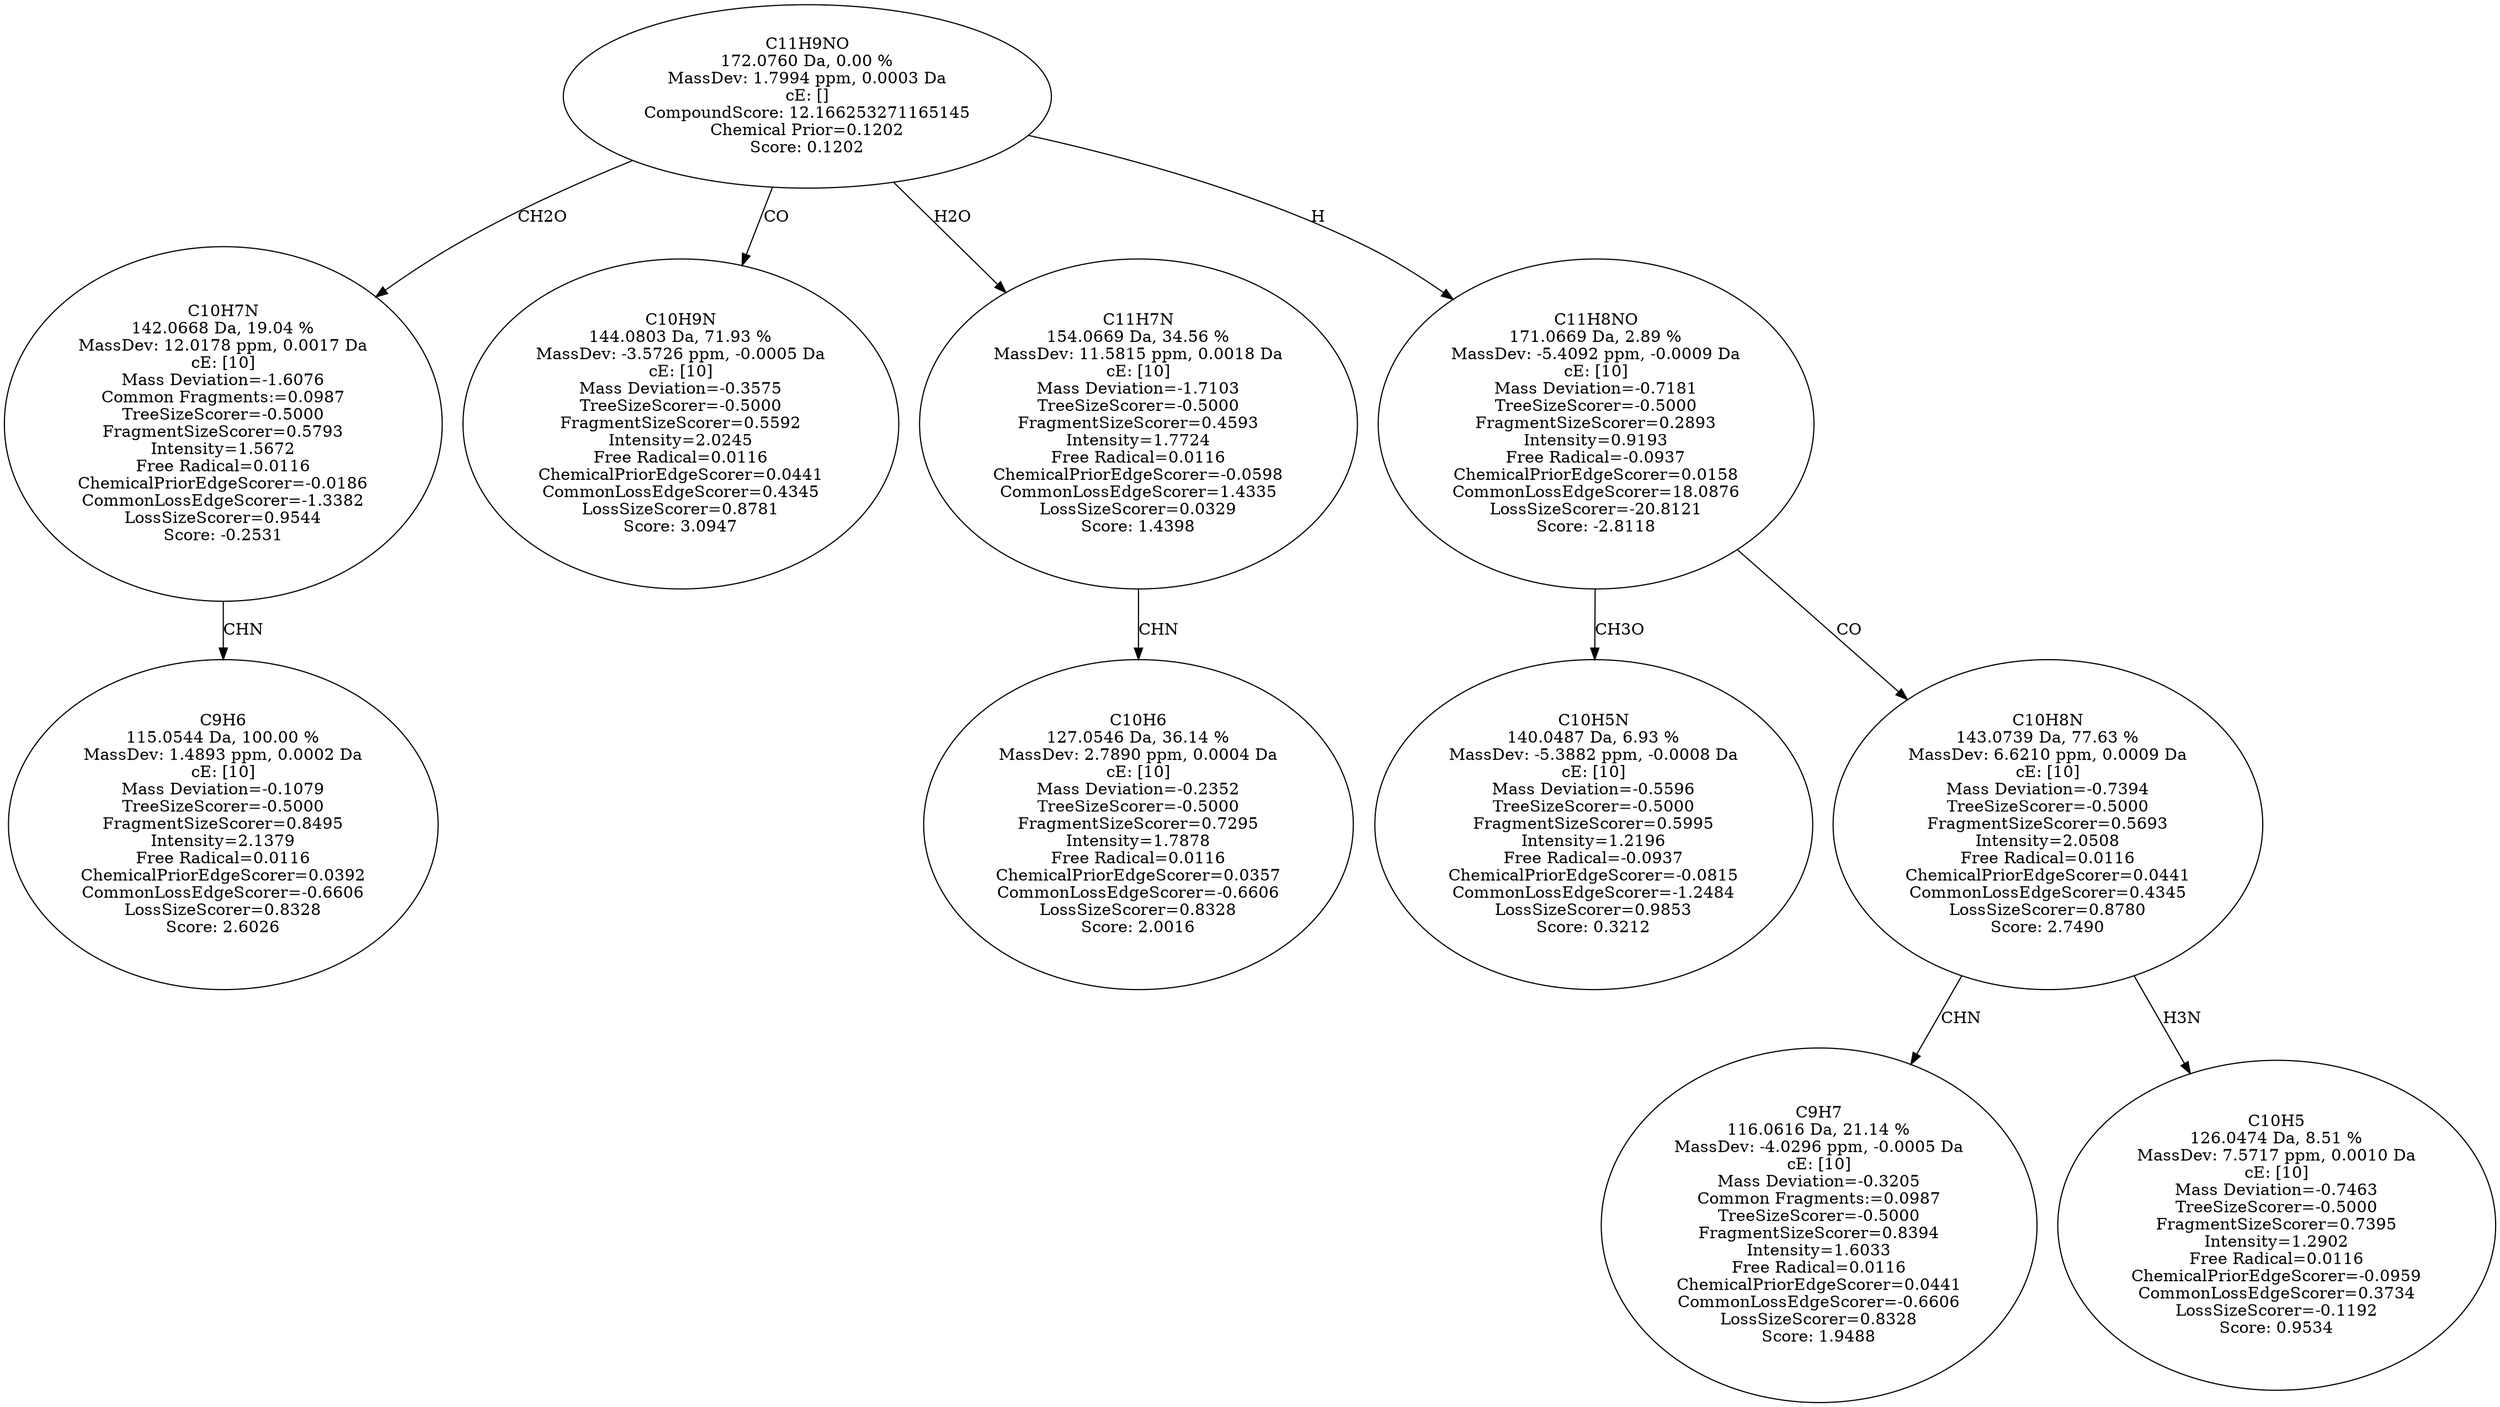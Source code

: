 strict digraph {
v1 [label="C9H6\n115.0544 Da, 100.00 %\nMassDev: 1.4893 ppm, 0.0002 Da\ncE: [10]\nMass Deviation=-0.1079\nTreeSizeScorer=-0.5000\nFragmentSizeScorer=0.8495\nIntensity=2.1379\nFree Radical=0.0116\nChemicalPriorEdgeScorer=0.0392\nCommonLossEdgeScorer=-0.6606\nLossSizeScorer=0.8328\nScore: 2.6026"];
v2 [label="C10H7N\n142.0668 Da, 19.04 %\nMassDev: 12.0178 ppm, 0.0017 Da\ncE: [10]\nMass Deviation=-1.6076\nCommon Fragments:=0.0987\nTreeSizeScorer=-0.5000\nFragmentSizeScorer=0.5793\nIntensity=1.5672\nFree Radical=0.0116\nChemicalPriorEdgeScorer=-0.0186\nCommonLossEdgeScorer=-1.3382\nLossSizeScorer=0.9544\nScore: -0.2531"];
v3 [label="C10H9N\n144.0803 Da, 71.93 %\nMassDev: -3.5726 ppm, -0.0005 Da\ncE: [10]\nMass Deviation=-0.3575\nTreeSizeScorer=-0.5000\nFragmentSizeScorer=0.5592\nIntensity=2.0245\nFree Radical=0.0116\nChemicalPriorEdgeScorer=0.0441\nCommonLossEdgeScorer=0.4345\nLossSizeScorer=0.8781\nScore: 3.0947"];
v4 [label="C10H6\n127.0546 Da, 36.14 %\nMassDev: 2.7890 ppm, 0.0004 Da\ncE: [10]\nMass Deviation=-0.2352\nTreeSizeScorer=-0.5000\nFragmentSizeScorer=0.7295\nIntensity=1.7878\nFree Radical=0.0116\nChemicalPriorEdgeScorer=0.0357\nCommonLossEdgeScorer=-0.6606\nLossSizeScorer=0.8328\nScore: 2.0016"];
v5 [label="C11H7N\n154.0669 Da, 34.56 %\nMassDev: 11.5815 ppm, 0.0018 Da\ncE: [10]\nMass Deviation=-1.7103\nTreeSizeScorer=-0.5000\nFragmentSizeScorer=0.4593\nIntensity=1.7724\nFree Radical=0.0116\nChemicalPriorEdgeScorer=-0.0598\nCommonLossEdgeScorer=1.4335\nLossSizeScorer=0.0329\nScore: 1.4398"];
v6 [label="C10H5N\n140.0487 Da, 6.93 %\nMassDev: -5.3882 ppm, -0.0008 Da\ncE: [10]\nMass Deviation=-0.5596\nTreeSizeScorer=-0.5000\nFragmentSizeScorer=0.5995\nIntensity=1.2196\nFree Radical=-0.0937\nChemicalPriorEdgeScorer=-0.0815\nCommonLossEdgeScorer=-1.2484\nLossSizeScorer=0.9853\nScore: 0.3212"];
v7 [label="C9H7\n116.0616 Da, 21.14 %\nMassDev: -4.0296 ppm, -0.0005 Da\ncE: [10]\nMass Deviation=-0.3205\nCommon Fragments:=0.0987\nTreeSizeScorer=-0.5000\nFragmentSizeScorer=0.8394\nIntensity=1.6033\nFree Radical=0.0116\nChemicalPriorEdgeScorer=0.0441\nCommonLossEdgeScorer=-0.6606\nLossSizeScorer=0.8328\nScore: 1.9488"];
v8 [label="C10H5\n126.0474 Da, 8.51 %\nMassDev: 7.5717 ppm, 0.0010 Da\ncE: [10]\nMass Deviation=-0.7463\nTreeSizeScorer=-0.5000\nFragmentSizeScorer=0.7395\nIntensity=1.2902\nFree Radical=0.0116\nChemicalPriorEdgeScorer=-0.0959\nCommonLossEdgeScorer=0.3734\nLossSizeScorer=-0.1192\nScore: 0.9534"];
v9 [label="C10H8N\n143.0739 Da, 77.63 %\nMassDev: 6.6210 ppm, 0.0009 Da\ncE: [10]\nMass Deviation=-0.7394\nTreeSizeScorer=-0.5000\nFragmentSizeScorer=0.5693\nIntensity=2.0508\nFree Radical=0.0116\nChemicalPriorEdgeScorer=0.0441\nCommonLossEdgeScorer=0.4345\nLossSizeScorer=0.8780\nScore: 2.7490"];
v10 [label="C11H8NO\n171.0669 Da, 2.89 %\nMassDev: -5.4092 ppm, -0.0009 Da\ncE: [10]\nMass Deviation=-0.7181\nTreeSizeScorer=-0.5000\nFragmentSizeScorer=0.2893\nIntensity=0.9193\nFree Radical=-0.0937\nChemicalPriorEdgeScorer=0.0158\nCommonLossEdgeScorer=18.0876\nLossSizeScorer=-20.8121\nScore: -2.8118"];
v11 [label="C11H9NO\n172.0760 Da, 0.00 %\nMassDev: 1.7994 ppm, 0.0003 Da\ncE: []\nCompoundScore: 12.166253271165145\nChemical Prior=0.1202\nScore: 0.1202"];
v2 -> v1 [label="CHN"];
v11 -> v2 [label="CH2O"];
v11 -> v3 [label="CO"];
v5 -> v4 [label="CHN"];
v11 -> v5 [label="H2O"];
v10 -> v6 [label="CH3O"];
v9 -> v7 [label="CHN"];
v9 -> v8 [label="H3N"];
v10 -> v9 [label="CO"];
v11 -> v10 [label="H"];
}
